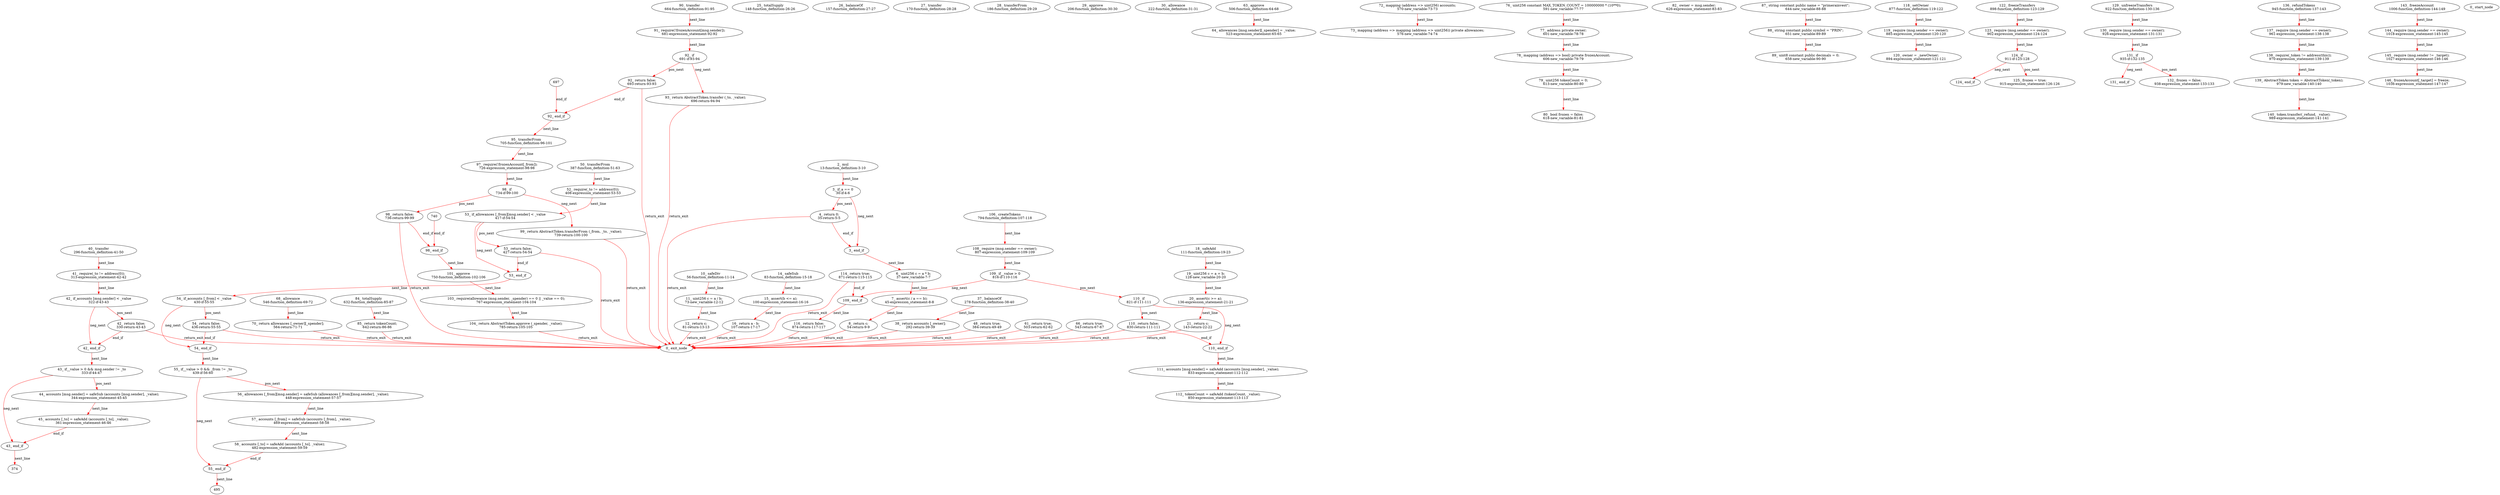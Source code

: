 digraph  {
13 [label="2_ mul\n13-function_definition-3-10", type_label=function_definition];
30 [label="3_ if_a == 0\n30-if-4-6", type_label=if];
1101 [label="3_ end_if", type_label=end_if];
35 [label="4_ return 0;\n35-return-5-5", type_label=return];
37 [label="6_ uint256 c = a * b;\n37-new_variable-7-7", type_label=new_variable];
45 [label="7_ assert(c / a == b);\n45-expression_statement-8-8", type_label=expression_statement];
54 [label="8_ return c;\n54-return-9-9", type_label=return];
56 [label="10_ safeDiv\n56-function_definition-11-14", type_label=function_definition];
73 [label="11_ uint256 c = a / b;\n73-new_variable-12-12", type_label=new_variable];
81 [label="12_ return c;\n81-return-13-13", type_label=return];
83 [label="14_ safeSub\n83-function_definition-15-18", type_label=function_definition];
100 [label="15_ assert(b <= a);\n100-expression_statement-16-16", type_label=expression_statement];
107 [label="16_ return a - b;\n107-return-17-17", type_label=return];
111 [label="18_ safeAdd\n111-function_definition-19-23", type_label=function_definition];
128 [label="19_ uint256 c = a + b;\n128-new_variable-20-20", type_label=new_variable];
136 [label="20_ assert(c >= a);\n136-expression_statement-21-21", type_label=expression_statement];
143 [label="21_ return c;\n143-return-22-22", type_label=return];
148 [label="25_ totalSupply\n148-function_definition-26-26", type_label=function_definition];
157 [label="26_ balanceOf\n157-function_definition-27-27", type_label=function_definition];
170 [label="27_ transfer\n170-function_definition-28-28", type_label=function_definition];
186 [label="28_ transferFrom\n186-function_definition-29-29", type_label=function_definition];
206 [label="29_ approve\n206-function_definition-30-30", type_label=function_definition];
222 [label="30_ allowance\n222-function_definition-31-31", type_label=function_definition];
278 [label="37_ balanceOf\n278-function_definition-38-40", type_label=function_definition];
292 [label="38_ return accounts [_owner];\n292-return-39-39", type_label=return];
296 [label="40_ transfer\n296-function_definition-41-50", type_label=function_definition];
313 [label="41_ require(_to != address(0));\n313-expression_statement-42-42", type_label=expression_statement];
322 [label="42_ if_accounts [msg.sender] < _value\n322-if-43-43", type_label=if];
1393 [label="42_ end_if", type_label=end_if];
330 [label="42_ return false;\n330-return-43-43", type_label=return];
333 [label="43_ if__value > 0 && msg.sender != _to\n333-if-44-47", type_label=if];
1404 [label="43_ end_if", type_label=end_if];
344 [label="44_ accounts [msg.sender] = safeSub (accounts [msg.sender], _value);\n344-expression_statement-45-45", type_label=expression_statement];
361 [label="45_ accounts [_to] = safeAdd (accounts [_to], _value);\n361-expression_statement-46-46", type_label=expression_statement];
384 [label="48_ return true;\n384-return-49-49", type_label=return];
387 [label="50_ transferFrom\n387-function_definition-51-63", type_label=function_definition];
408 [label="52_ require(_to != address(0));\n408-expression_statement-53-53", type_label=expression_statement];
417 [label="53_ if_allowances [_from][msg.sender] < _value\n417-if-54-54", type_label=if];
1488 [label="53_ end_if", type_label=end_if];
427 [label="53_ return false;\n427-return-54-54", type_label=return];
430 [label="54_ if_accounts [_from] < _value\n430-if-55-55", type_label=if];
1501 [label="54_ end_if", type_label=end_if];
436 [label="54_ return false;\n436-return-55-55", type_label=return];
439 [label="55_ if__value > 0 && _from != _to\n439-if-56-60", type_label=if];
1510 [label="55_ end_if", type_label=end_if];
448 [label="56_ allowances [_from][msg.sender] = safeSub (allowances [_from][msg.sender], _value);\n448-expression_statement-57-57", type_label=expression_statement];
469 [label="57_ accounts [_from] = safeSub (accounts [_from], _value);\n469-expression_statement-58-58", type_label=expression_statement];
482 [label="58_ accounts [_to] = safeAdd (accounts [_to], _value);\n482-expression_statement-59-59", type_label=expression_statement];
503 [label="61_ return true;\n503-return-62-62", type_label=return];
506 [label="63_ approve\n506-function_definition-64-68", type_label=function_definition];
523 [label="64_ allowances [msg.sender][_spender] = _value;\n523-expression_statement-65-65", type_label=expression_statement];
543 [label="66_ return true;\n543-return-67-67", type_label=return];
546 [label="68_ allowance\n546-function_definition-69-72", type_label=function_definition];
564 [label="70_ return allowances [_owner][_spender];\n564-return-71-71", type_label=return];
570 [label="72_ mapping (address => uint256) accounts;\n570-new_variable-73-73", type_label=new_variable];
576 [label="73_ mapping (address => mapping (address => uint256)) private allowances;\n576-new_variable-74-74", type_label=new_variable];
591 [label="76_ uint256 constant MAX_TOKEN_COUNT = 100000000 * (10**0);\n591-new_variable-77-77", type_label=new_variable];
601 [label="77_ address private owner;\n601-new_variable-78-78", type_label=new_variable];
606 [label="78_ mapping (address => bool) private frozenAccount;\n606-new_variable-79-79", type_label=new_variable];
613 [label="79_ uint256 tokenCount = 0;\n613-new_variable-80-80", type_label=new_variable];
618 [label="80_ bool frozen = false;\n618-new_variable-81-81", type_label=new_variable];
626 [label="82_ owner = msg.sender;\n626-expression_statement-83-83", type_label=expression_statement];
632 [label="84_ totalSupply\n632-function_definition-85-87", type_label=function_definition];
642 [label="85_ return tokenCount;\n642-return-86-86", type_label=return];
644 [label="87_ string constant public name = \"primerainvest\";\n644-new_variable-88-88", type_label=new_variable];
651 [label="88_ string constant public symbol = \"PRIN\";\n651-new_variable-89-89", type_label=new_variable];
658 [label="89_ uint8 constant public decimals = 0;\n658-new_variable-90-90", type_label=new_variable];
664 [label="90_ transfer\n664-function_definition-91-95", type_label=function_definition];
681 [label="91_ require(!frozenAccount[msg.sender]);\n681-expression_statement-92-92", type_label=expression_statement];
691 [label="92_ if\n691-if-93-94", type_label=if];
1762 [label="92_ end_if", type_label=end_if];
693 [label="92_ return false;\n693-return-93-93", type_label=return];
696 [label="93_ return AbstractToken.transfer (_to, _value);\n696-return-94-94", type_label=return];
705 [label="95_ transferFrom\n705-function_definition-96-101", type_label=function_definition];
726 [label="97_ require(!frozenAccount[_from]);\n726-expression_statement-98-98", type_label=expression_statement];
734 [label="98_ if\n734-if-99-100", type_label=if];
1805 [label="98_ end_if", type_label=end_if];
736 [label="98_ return false;\n736-return-99-99", type_label=return];
739 [label="99_ return AbstractToken.transferFrom (_from, _to, _value);\n739-return-100-100", type_label=return];
750 [label="101_ approve\n750-function_definition-102-106", type_label=function_definition];
767 [label="103_ require(allowance (msg.sender, _spender) == 0 || _value == 0);\n767-expression_statement-104-104", type_label=expression_statement];
785 [label="104_ return AbstractToken.approve (_spender, _value);\n785-return-105-105", type_label=return];
794 [label="106_ createTokens\n794-function_definition-107-118", type_label=function_definition];
807 [label="108_ require (msg.sender == owner);\n807-expression_statement-109-109", type_label=expression_statement];
816 [label="109_ if__value > 0\n816-if-110-116", type_label=if];
1887 [label="109_ end_if", type_label=end_if];
821 [label="110_ if\n821-if-111-111", type_label=if];
1892 [label="110_ end_if", type_label=end_if];
830 [label="110_ return false;\n830-return-111-111", type_label=return];
833 [label="111_ accounts [msg.sender] = safeAdd (accounts [msg.sender], _value);\n833-expression_statement-112-112", type_label=expression_statement];
850 [label="112_ tokenCount = safeAdd (tokenCount, _value);\n850-expression_statement-113-113", type_label=expression_statement];
871 [label="114_ return true;\n871-return-115-115", type_label=return];
874 [label="116_ return false;\n874-return-117-117", type_label=return];
877 [label="118_ setOwner\n877-function_definition-119-122", type_label=function_definition];
885 [label="119_ require (msg.sender == owner);\n885-expression_statement-120-120", type_label=expression_statement];
894 [label="120_ owner = _newOwner;\n894-expression_statement-121-121", type_label=expression_statement];
898 [label="122_ freezeTransfers\n898-function_definition-123-129", type_label=function_definition];
902 [label="123_ require (msg.sender == owner);\n902-expression_statement-124-124", type_label=expression_statement];
911 [label="124_ if\n911-if-125-128", type_label=if];
1982 [label="124_ end_if", type_label=end_if];
915 [label="125_ frozen = true;\n915-expression_statement-126-126", type_label=expression_statement];
922 [label="129_ unfreezeTransfers\n922-function_definition-130-136", type_label=function_definition];
926 [label="130_ require (msg.sender == owner);\n926-expression_statement-131-131", type_label=expression_statement];
935 [label="131_ if\n935-if-132-135", type_label=if];
2006 [label="131_ end_if", type_label=end_if];
938 [label="132_ frozen = false;\n938-expression_statement-133-133", type_label=expression_statement];
945 [label="136_ refundTokens\n945-function_definition-137-143", type_label=function_definition];
961 [label="137_ require (msg.sender == owner);\n961-expression_statement-138-138", type_label=expression_statement];
970 [label="138_ require(_token != address(this));\n970-expression_statement-139-139", type_label=expression_statement];
979 [label="139_ AbstractToken token = AbstractToken(_token);\n979-new_variable-140-140", type_label=new_variable];
989 [label="140_ token.transfer(_refund, _value);\n989-expression_statement-141-141", type_label=expression_statement];
1006 [label="143_ freezeAccount\n1006-function_definition-144-149", type_label=function_definition];
1018 [label="144_ require (msg.sender == owner);\n1018-expression_statement-145-145", type_label=expression_statement];
1027 [label="145_ require (msg.sender != _target);\n1027-expression_statement-146-146", type_label=expression_statement];
1036 [label="146_ frozenAccount[_target] = freeze;\n1036-expression_statement-147-147", type_label=expression_statement];
1 [label="0_ start_node", type_label=start];
2 [label="0_ exit_node", type_label=exit];
374;
495;
697;
740;
13 -> 30  [color=red, controlflow_type=next_line, edge_type=CFG_edge, key=0, label=next_line];
30 -> 35  [color=red, controlflow_type=pos_next, edge_type=CFG_edge, key=0, label=pos_next];
30 -> 1101  [color=red, controlflow_type=neg_next, edge_type=CFG_edge, key=0, label=neg_next];
1101 -> 37  [color=red, controlflow_type=next_line, edge_type=CFG_edge, key=0, label=next_line];
35 -> 1101  [color=red, controlflow_type=end_if, edge_type=CFG_edge, key=0, label=end_if];
35 -> 2  [color=red, controlflow_type=return_exit, edge_type=CFG_edge, key=0, label=return_exit];
37 -> 45  [color=red, controlflow_type=next_line, edge_type=CFG_edge, key=0, label=next_line];
45 -> 54  [color=red, controlflow_type=next_line, edge_type=CFG_edge, key=0, label=next_line];
54 -> 2  [color=red, controlflow_type=return_exit, edge_type=CFG_edge, key=0, label=return_exit];
56 -> 73  [color=red, controlflow_type=next_line, edge_type=CFG_edge, key=0, label=next_line];
73 -> 81  [color=red, controlflow_type=next_line, edge_type=CFG_edge, key=0, label=next_line];
81 -> 2  [color=red, controlflow_type=return_exit, edge_type=CFG_edge, key=0, label=return_exit];
83 -> 100  [color=red, controlflow_type=next_line, edge_type=CFG_edge, key=0, label=next_line];
100 -> 107  [color=red, controlflow_type=next_line, edge_type=CFG_edge, key=0, label=next_line];
107 -> 2  [color=red, controlflow_type=return_exit, edge_type=CFG_edge, key=0, label=return_exit];
111 -> 128  [color=red, controlflow_type=next_line, edge_type=CFG_edge, key=0, label=next_line];
128 -> 136  [color=red, controlflow_type=next_line, edge_type=CFG_edge, key=0, label=next_line];
136 -> 143  [color=red, controlflow_type=next_line, edge_type=CFG_edge, key=0, label=next_line];
143 -> 2  [color=red, controlflow_type=return_exit, edge_type=CFG_edge, key=0, label=return_exit];
278 -> 292  [color=red, controlflow_type=next_line, edge_type=CFG_edge, key=0, label=next_line];
292 -> 2  [color=red, controlflow_type=return_exit, edge_type=CFG_edge, key=0, label=return_exit];
296 -> 313  [color=red, controlflow_type=next_line, edge_type=CFG_edge, key=0, label=next_line];
313 -> 322  [color=red, controlflow_type=next_line, edge_type=CFG_edge, key=0, label=next_line];
322 -> 330  [color=red, controlflow_type=pos_next, edge_type=CFG_edge, key=0, label=pos_next];
322 -> 1393  [color=red, controlflow_type=neg_next, edge_type=CFG_edge, key=0, label=neg_next];
1393 -> 333  [color=red, controlflow_type=next_line, edge_type=CFG_edge, key=0, label=next_line];
330 -> 1393  [color=red, controlflow_type=end_if, edge_type=CFG_edge, key=0, label=end_if];
330 -> 2  [color=red, controlflow_type=return_exit, edge_type=CFG_edge, key=0, label=return_exit];
333 -> 344  [color=red, controlflow_type=pos_next, edge_type=CFG_edge, key=0, label=pos_next];
333 -> 1404  [color=red, controlflow_type=neg_next, edge_type=CFG_edge, key=0, label=neg_next];
1404 -> 374  [color=red, controlflow_type=next_line, edge_type=CFG_edge, key=0, label=next_line];
344 -> 361  [color=red, controlflow_type=next_line, edge_type=CFG_edge, key=0, label=next_line];
361 -> 1404  [color=red, controlflow_type=end_if, edge_type=CFG_edge, key=0, label=end_if];
384 -> 2  [color=red, controlflow_type=return_exit, edge_type=CFG_edge, key=0, label=return_exit];
387 -> 408  [color=red, controlflow_type=next_line, edge_type=CFG_edge, key=0, label=next_line];
408 -> 417  [color=red, controlflow_type=next_line, edge_type=CFG_edge, key=0, label=next_line];
417 -> 427  [color=red, controlflow_type=pos_next, edge_type=CFG_edge, key=0, label=pos_next];
417 -> 1488  [color=red, controlflow_type=neg_next, edge_type=CFG_edge, key=0, label=neg_next];
1488 -> 430  [color=red, controlflow_type=next_line, edge_type=CFG_edge, key=0, label=next_line];
427 -> 1488  [color=red, controlflow_type=end_if, edge_type=CFG_edge, key=0, label=end_if];
427 -> 2  [color=red, controlflow_type=return_exit, edge_type=CFG_edge, key=0, label=return_exit];
430 -> 436  [color=red, controlflow_type=pos_next, edge_type=CFG_edge, key=0, label=pos_next];
430 -> 1501  [color=red, controlflow_type=neg_next, edge_type=CFG_edge, key=0, label=neg_next];
1501 -> 439  [color=red, controlflow_type=next_line, edge_type=CFG_edge, key=0, label=next_line];
436 -> 1501  [color=red, controlflow_type=end_if, edge_type=CFG_edge, key=0, label=end_if];
436 -> 2  [color=red, controlflow_type=return_exit, edge_type=CFG_edge, key=0, label=return_exit];
439 -> 448  [color=red, controlflow_type=pos_next, edge_type=CFG_edge, key=0, label=pos_next];
439 -> 1510  [color=red, controlflow_type=neg_next, edge_type=CFG_edge, key=0, label=neg_next];
1510 -> 495  [color=red, controlflow_type=next_line, edge_type=CFG_edge, key=0, label=next_line];
448 -> 469  [color=red, controlflow_type=next_line, edge_type=CFG_edge, key=0, label=next_line];
469 -> 482  [color=red, controlflow_type=next_line, edge_type=CFG_edge, key=0, label=next_line];
482 -> 1510  [color=red, controlflow_type=end_if, edge_type=CFG_edge, key=0, label=end_if];
503 -> 2  [color=red, controlflow_type=return_exit, edge_type=CFG_edge, key=0, label=return_exit];
506 -> 523  [color=red, controlflow_type=next_line, edge_type=CFG_edge, key=0, label=next_line];
543 -> 2  [color=red, controlflow_type=return_exit, edge_type=CFG_edge, key=0, label=return_exit];
546 -> 564  [color=red, controlflow_type=next_line, edge_type=CFG_edge, key=0, label=next_line];
564 -> 2  [color=red, controlflow_type=return_exit, edge_type=CFG_edge, key=0, label=return_exit];
570 -> 576  [color=red, controlflow_type=next_line, edge_type=CFG_edge, key=0, label=next_line];
591 -> 601  [color=red, controlflow_type=next_line, edge_type=CFG_edge, key=0, label=next_line];
601 -> 606  [color=red, controlflow_type=next_line, edge_type=CFG_edge, key=0, label=next_line];
606 -> 613  [color=red, controlflow_type=next_line, edge_type=CFG_edge, key=0, label=next_line];
613 -> 618  [color=red, controlflow_type=next_line, edge_type=CFG_edge, key=0, label=next_line];
632 -> 642  [color=red, controlflow_type=next_line, edge_type=CFG_edge, key=0, label=next_line];
642 -> 2  [color=red, controlflow_type=return_exit, edge_type=CFG_edge, key=0, label=return_exit];
644 -> 651  [color=red, controlflow_type=next_line, edge_type=CFG_edge, key=0, label=next_line];
651 -> 658  [color=red, controlflow_type=next_line, edge_type=CFG_edge, key=0, label=next_line];
664 -> 681  [color=red, controlflow_type=next_line, edge_type=CFG_edge, key=0, label=next_line];
681 -> 691  [color=red, controlflow_type=next_line, edge_type=CFG_edge, key=0, label=next_line];
691 -> 693  [color=red, controlflow_type=pos_next, edge_type=CFG_edge, key=0, label=pos_next];
691 -> 696  [color=red, controlflow_type=neg_next, edge_type=CFG_edge, key=0, label=neg_next];
1762 -> 705  [color=red, controlflow_type=next_line, edge_type=CFG_edge, key=0, label=next_line];
693 -> 1762  [color=red, controlflow_type=end_if, edge_type=CFG_edge, key=0, label=end_if];
693 -> 2  [color=red, controlflow_type=return_exit, edge_type=CFG_edge, key=0, label=return_exit];
696 -> 2  [color=red, controlflow_type=return_exit, edge_type=CFG_edge, key=0, label=return_exit];
705 -> 726  [color=red, controlflow_type=next_line, edge_type=CFG_edge, key=0, label=next_line];
726 -> 734  [color=red, controlflow_type=next_line, edge_type=CFG_edge, key=0, label=next_line];
734 -> 736  [color=red, controlflow_type=pos_next, edge_type=CFG_edge, key=0, label=pos_next];
734 -> 739  [color=red, controlflow_type=neg_next, edge_type=CFG_edge, key=0, label=neg_next];
1805 -> 750  [color=red, controlflow_type=next_line, edge_type=CFG_edge, key=0, label=next_line];
736 -> 1805  [color=red, controlflow_type=end_if, edge_type=CFG_edge, key=0, label=end_if];
736 -> 2  [color=red, controlflow_type=return_exit, edge_type=CFG_edge, key=0, label=return_exit];
739 -> 2  [color=red, controlflow_type=return_exit, edge_type=CFG_edge, key=0, label=return_exit];
750 -> 767  [color=red, controlflow_type=next_line, edge_type=CFG_edge, key=0, label=next_line];
767 -> 785  [color=red, controlflow_type=next_line, edge_type=CFG_edge, key=0, label=next_line];
785 -> 2  [color=red, controlflow_type=return_exit, edge_type=CFG_edge, key=0, label=return_exit];
794 -> 807  [color=red, controlflow_type=next_line, edge_type=CFG_edge, key=0, label=next_line];
807 -> 816  [color=red, controlflow_type=next_line, edge_type=CFG_edge, key=0, label=next_line];
816 -> 821  [color=red, controlflow_type=pos_next, edge_type=CFG_edge, key=0, label=pos_next];
816 -> 1887  [color=red, controlflow_type=neg_next, edge_type=CFG_edge, key=0, label=neg_next];
1887 -> 874  [color=red, controlflow_type=next_line, edge_type=CFG_edge, key=0, label=next_line];
821 -> 830  [color=red, controlflow_type=pos_next, edge_type=CFG_edge, key=0, label=pos_next];
821 -> 1892  [color=red, controlflow_type=neg_next, edge_type=CFG_edge, key=0, label=neg_next];
1892 -> 833  [color=red, controlflow_type=next_line, edge_type=CFG_edge, key=0, label=next_line];
830 -> 1892  [color=red, controlflow_type=end_if, edge_type=CFG_edge, key=0, label=end_if];
830 -> 2  [color=red, controlflow_type=return_exit, edge_type=CFG_edge, key=0, label=return_exit];
833 -> 850  [color=red, controlflow_type=next_line, edge_type=CFG_edge, key=0, label=next_line];
871 -> 1887  [color=red, controlflow_type=end_if, edge_type=CFG_edge, key=0, label=end_if];
871 -> 2  [color=red, controlflow_type=return_exit, edge_type=CFG_edge, key=0, label=return_exit];
874 -> 2  [color=red, controlflow_type=return_exit, edge_type=CFG_edge, key=0, label=return_exit];
877 -> 885  [color=red, controlflow_type=next_line, edge_type=CFG_edge, key=0, label=next_line];
885 -> 894  [color=red, controlflow_type=next_line, edge_type=CFG_edge, key=0, label=next_line];
898 -> 902  [color=red, controlflow_type=next_line, edge_type=CFG_edge, key=0, label=next_line];
902 -> 911  [color=red, controlflow_type=next_line, edge_type=CFG_edge, key=0, label=next_line];
911 -> 915  [color=red, controlflow_type=pos_next, edge_type=CFG_edge, key=0, label=pos_next];
911 -> 1982  [color=red, controlflow_type=neg_next, edge_type=CFG_edge, key=0, label=neg_next];
922 -> 926  [color=red, controlflow_type=next_line, edge_type=CFG_edge, key=0, label=next_line];
926 -> 935  [color=red, controlflow_type=next_line, edge_type=CFG_edge, key=0, label=next_line];
935 -> 938  [color=red, controlflow_type=pos_next, edge_type=CFG_edge, key=0, label=pos_next];
935 -> 2006  [color=red, controlflow_type=neg_next, edge_type=CFG_edge, key=0, label=neg_next];
945 -> 961  [color=red, controlflow_type=next_line, edge_type=CFG_edge, key=0, label=next_line];
961 -> 970  [color=red, controlflow_type=next_line, edge_type=CFG_edge, key=0, label=next_line];
970 -> 979  [color=red, controlflow_type=next_line, edge_type=CFG_edge, key=0, label=next_line];
979 -> 989  [color=red, controlflow_type=next_line, edge_type=CFG_edge, key=0, label=next_line];
1006 -> 1018  [color=red, controlflow_type=next_line, edge_type=CFG_edge, key=0, label=next_line];
1018 -> 1027  [color=red, controlflow_type=next_line, edge_type=CFG_edge, key=0, label=next_line];
1027 -> 1036  [color=red, controlflow_type=next_line, edge_type=CFG_edge, key=0, label=next_line];
697 -> 1762  [color=red, controlflow_type=end_if, edge_type=CFG_edge, key=0, label=end_if];
740 -> 1805  [color=red, controlflow_type=end_if, edge_type=CFG_edge, key=0, label=end_if];
}

